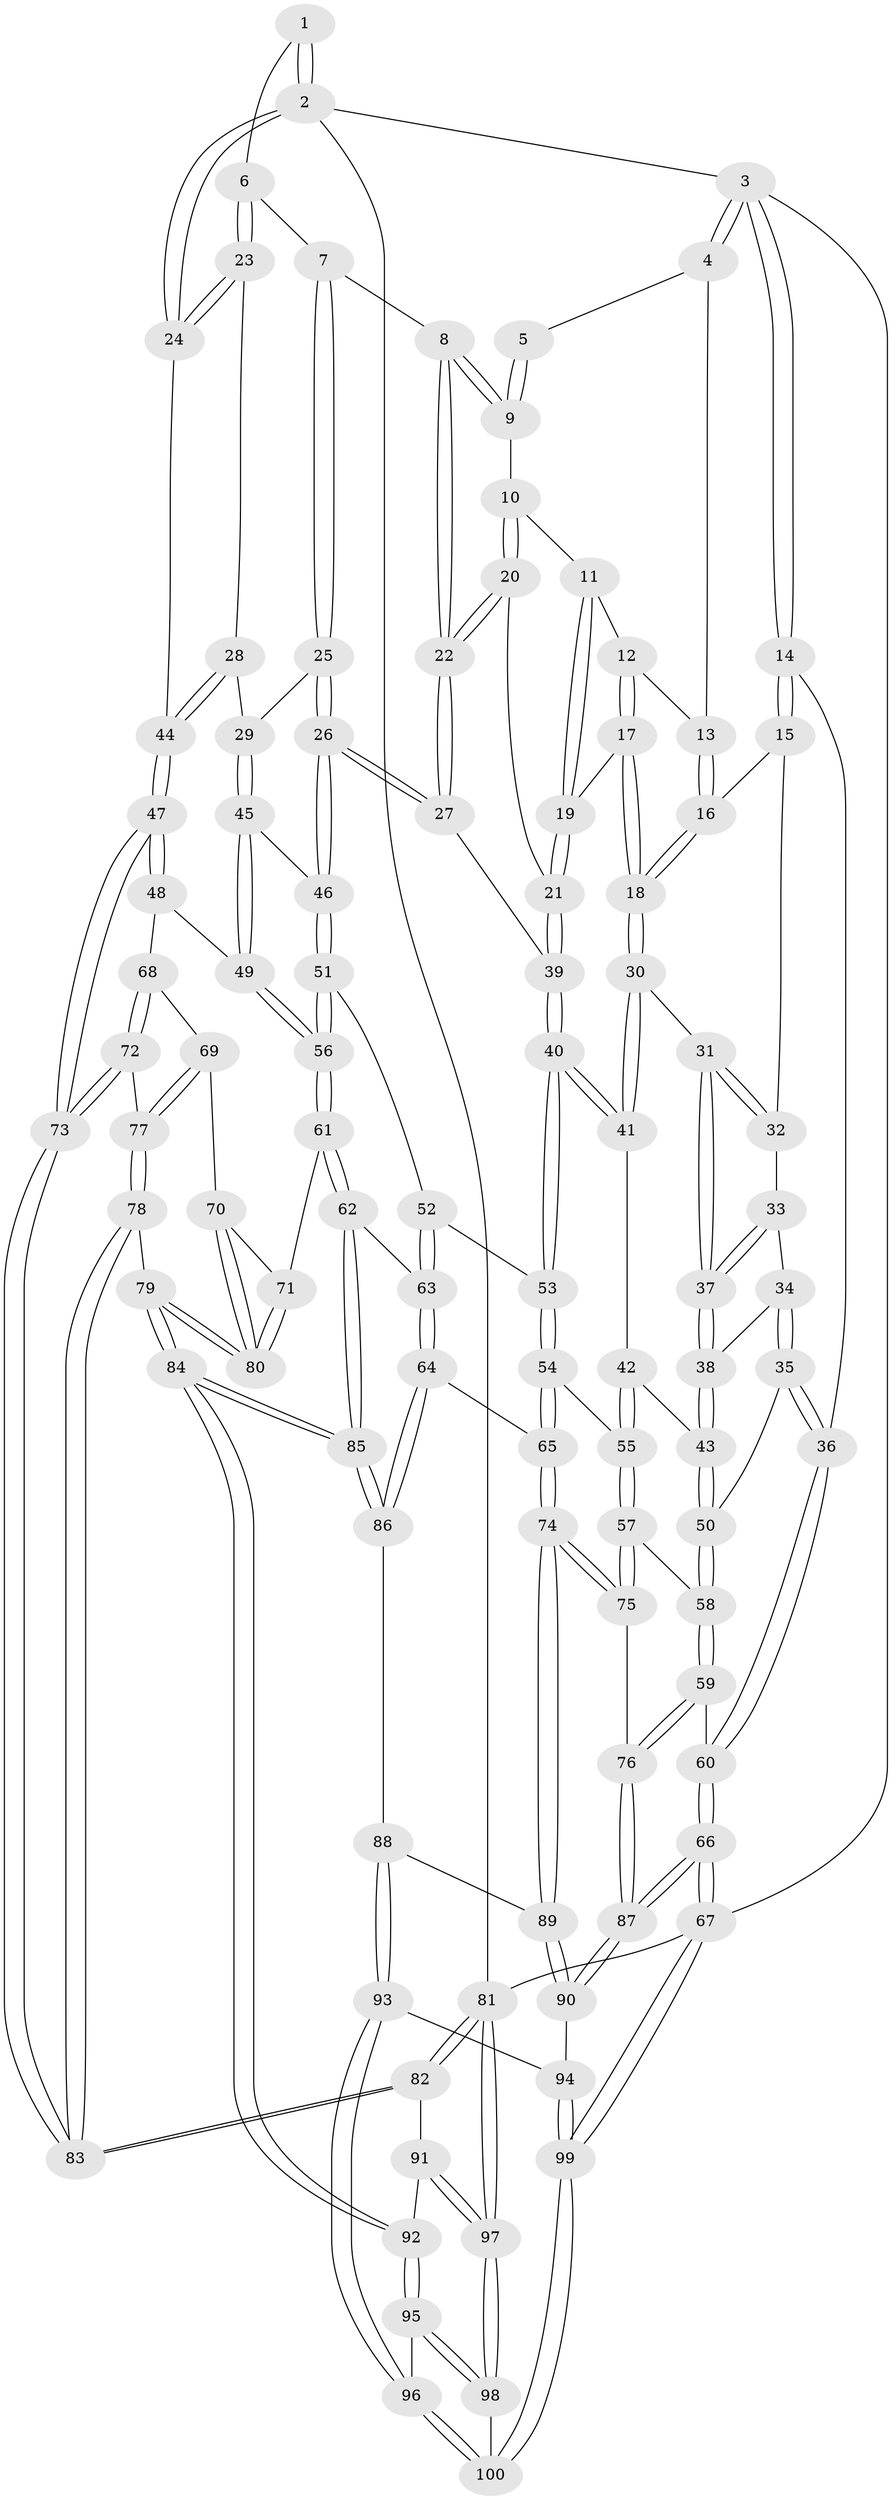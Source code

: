 // coarse degree distribution, {6: 0.02, 3: 0.38, 4: 0.58, 5: 0.02}
// Generated by graph-tools (version 1.1) at 2025/45/03/06/25 01:45:11]
// undirected, 100 vertices, 247 edges
graph export_dot {
graph [start="1"]
  node [color=gray90,style=filled];
  1 [pos="+0.7580048131328019+0"];
  2 [pos="+1+0"];
  3 [pos="+0+0"];
  4 [pos="+0.2529416864710075+0"];
  5 [pos="+0.5135499181620005+0"];
  6 [pos="+0.7644943530911863+0.013157320634560385"];
  7 [pos="+0.6791656237116406+0.10924204271359794"];
  8 [pos="+0.6315134011306474+0.11905323975099467"];
  9 [pos="+0.5117374497798247+0.018841583700643334"];
  10 [pos="+0.4786523622657415+0.06901861426140664"];
  11 [pos="+0.47368612725004056+0.07000511575119214"];
  12 [pos="+0.3786623725485986+0.07141180206366923"];
  13 [pos="+0.25030507126364887+0"];
  14 [pos="+0+0.20081376656474295"];
  15 [pos="+0.10484254938656151+0.12883730810467564"];
  16 [pos="+0.21034019647815688+0.022093452780603047"];
  17 [pos="+0.36275999345476806+0.19830816994704709"];
  18 [pos="+0.310910972997189+0.21273675418309104"];
  19 [pos="+0.3717008341284676+0.20045396892926964"];
  20 [pos="+0.5168765698541428+0.21759427438149406"];
  21 [pos="+0.4302212185006624+0.22184966598657713"];
  22 [pos="+0.5206872763730761+0.2191311451924276"];
  23 [pos="+0.858366307337706+0.11039975782711031"];
  24 [pos="+1+0"];
  25 [pos="+0.7052439737806964+0.2060365523771552"];
  26 [pos="+0.5828471706798776+0.3329588312169162"];
  27 [pos="+0.5820961130256832+0.33225848603789726"];
  28 [pos="+0.8765607346767895+0.2304080887378506"];
  29 [pos="+0.8129210618382527+0.2829662052315334"];
  30 [pos="+0.3097650264200793+0.21408904921775646"];
  31 [pos="+0.24048560866810145+0.22199178172920453"];
  32 [pos="+0.1692805991281015+0.2032360572409165"];
  33 [pos="+0.16547888616805775+0.21369680289914406"];
  34 [pos="+0.1445974415698193+0.24564545771489096"];
  35 [pos="+0.030943329366313315+0.3144603646564571"];
  36 [pos="+0+0.21926386435088066"];
  37 [pos="+0.17984505711509577+0.3138426101975662"];
  38 [pos="+0.16931059913887458+0.3421789446896409"];
  39 [pos="+0.40691968059772904+0.36505610250632936"];
  40 [pos="+0.36276957916345065+0.40679834027672446"];
  41 [pos="+0.2979765643507956+0.35235279275646525"];
  42 [pos="+0.19655902531230451+0.3769427298116726"];
  43 [pos="+0.16247322228713362+0.37372973879788624"];
  44 [pos="+1+0.3261920196634395"];
  45 [pos="+0.7888500784504546+0.35114927717764277"];
  46 [pos="+0.5886366118208034+0.34397559009435386"];
  47 [pos="+1+0.3905513705052201"];
  48 [pos="+0.8605415511214445+0.4528921735295072"];
  49 [pos="+0.8140569702978881+0.4226744370577611"];
  50 [pos="+0.1436112197794619+0.3803482618378343"];
  51 [pos="+0.5841757448744939+0.38296813797962165"];
  52 [pos="+0.5335155010595589+0.4329190892641348"];
  53 [pos="+0.3663167786072415+0.42277028119642546"];
  54 [pos="+0.3610201361264404+0.4749000351003099"];
  55 [pos="+0.2644535972104105+0.5113731661574434"];
  56 [pos="+0.6742425953286943+0.5284729029446583"];
  57 [pos="+0.24531322126186275+0.5313103085003015"];
  58 [pos="+0.13507202906360993+0.4171449830670239"];
  59 [pos="+0.08217778060308883+0.5343350568552969"];
  60 [pos="+0+0.46110578926716145"];
  61 [pos="+0.6736240519818898+0.5318502033222648"];
  62 [pos="+0.634227403049479+0.5835455123724783"];
  63 [pos="+0.4822634440245396+0.5786009827279038"];
  64 [pos="+0.4577554031279746+0.5907867248094804"];
  65 [pos="+0.4322593053623264+0.5815467299693189"];
  66 [pos="+0+1"];
  67 [pos="+0+1"];
  68 [pos="+0.8607307720886205+0.4616019318963993"];
  69 [pos="+0.8452147108604391+0.5479858199455544"];
  70 [pos="+0.8344569305315354+0.5533850047184536"];
  71 [pos="+0.712454416340388+0.5544101128912433"];
  72 [pos="+0.9549527998716737+0.5877203694182793"];
  73 [pos="+1+0.6072107594480698"];
  74 [pos="+0.25409306782345514+0.6788458552149996"];
  75 [pos="+0.18254735650353204+0.6407828927646688"];
  76 [pos="+0.1497803485426404+0.6415344904348212"];
  77 [pos="+0.8771207800401785+0.6147956949609705"];
  78 [pos="+0.8603336025650669+0.6730904663921581"];
  79 [pos="+0.7979123912264893+0.716414494128639"];
  80 [pos="+0.773713819571697+0.6113011146201643"];
  81 [pos="+1+1"];
  82 [pos="+1+0.8734706420609841"];
  83 [pos="+1+0.7809666792135197"];
  84 [pos="+0.7347773036376112+0.8127440530860942"];
  85 [pos="+0.6750550164640858+0.754103056969616"];
  86 [pos="+0.480391552701971+0.7296317953926584"];
  87 [pos="+0+0.8811253497123273"];
  88 [pos="+0.4432712083100239+0.7806211664669431"];
  89 [pos="+0.28415193823122786+0.7389331205358675"];
  90 [pos="+0.26029205775916164+0.8393918918751547"];
  91 [pos="+0.837883533308909+0.8519710574160446"];
  92 [pos="+0.7355365501086778+0.8164102656788054"];
  93 [pos="+0.4485811487481626+0.8776753278578305"];
  94 [pos="+0.320213674481879+0.9438288038329342"];
  95 [pos="+0.7317740767005384+0.8225495884584918"];
  96 [pos="+0.5481259306395421+0.9414581815037845"];
  97 [pos="+0.9418245700953565+1"];
  98 [pos="+0.7632346341331001+1"];
  99 [pos="+0.2025886284314168+1"];
  100 [pos="+0.5438837754137189+1"];
  1 -- 2;
  1 -- 2;
  1 -- 6;
  2 -- 3;
  2 -- 24;
  2 -- 24;
  2 -- 81;
  3 -- 4;
  3 -- 4;
  3 -- 14;
  3 -- 14;
  3 -- 67;
  4 -- 5;
  4 -- 13;
  5 -- 9;
  5 -- 9;
  6 -- 7;
  6 -- 23;
  6 -- 23;
  7 -- 8;
  7 -- 25;
  7 -- 25;
  8 -- 9;
  8 -- 9;
  8 -- 22;
  8 -- 22;
  9 -- 10;
  10 -- 11;
  10 -- 20;
  10 -- 20;
  11 -- 12;
  11 -- 19;
  11 -- 19;
  12 -- 13;
  12 -- 17;
  12 -- 17;
  13 -- 16;
  13 -- 16;
  14 -- 15;
  14 -- 15;
  14 -- 36;
  15 -- 16;
  15 -- 32;
  16 -- 18;
  16 -- 18;
  17 -- 18;
  17 -- 18;
  17 -- 19;
  18 -- 30;
  18 -- 30;
  19 -- 21;
  19 -- 21;
  20 -- 21;
  20 -- 22;
  20 -- 22;
  21 -- 39;
  21 -- 39;
  22 -- 27;
  22 -- 27;
  23 -- 24;
  23 -- 24;
  23 -- 28;
  24 -- 44;
  25 -- 26;
  25 -- 26;
  25 -- 29;
  26 -- 27;
  26 -- 27;
  26 -- 46;
  26 -- 46;
  27 -- 39;
  28 -- 29;
  28 -- 44;
  28 -- 44;
  29 -- 45;
  29 -- 45;
  30 -- 31;
  30 -- 41;
  30 -- 41;
  31 -- 32;
  31 -- 32;
  31 -- 37;
  31 -- 37;
  32 -- 33;
  33 -- 34;
  33 -- 37;
  33 -- 37;
  34 -- 35;
  34 -- 35;
  34 -- 38;
  35 -- 36;
  35 -- 36;
  35 -- 50;
  36 -- 60;
  36 -- 60;
  37 -- 38;
  37 -- 38;
  38 -- 43;
  38 -- 43;
  39 -- 40;
  39 -- 40;
  40 -- 41;
  40 -- 41;
  40 -- 53;
  40 -- 53;
  41 -- 42;
  42 -- 43;
  42 -- 55;
  42 -- 55;
  43 -- 50;
  43 -- 50;
  44 -- 47;
  44 -- 47;
  45 -- 46;
  45 -- 49;
  45 -- 49;
  46 -- 51;
  46 -- 51;
  47 -- 48;
  47 -- 48;
  47 -- 73;
  47 -- 73;
  48 -- 49;
  48 -- 68;
  49 -- 56;
  49 -- 56;
  50 -- 58;
  50 -- 58;
  51 -- 52;
  51 -- 56;
  51 -- 56;
  52 -- 53;
  52 -- 63;
  52 -- 63;
  53 -- 54;
  53 -- 54;
  54 -- 55;
  54 -- 65;
  54 -- 65;
  55 -- 57;
  55 -- 57;
  56 -- 61;
  56 -- 61;
  57 -- 58;
  57 -- 75;
  57 -- 75;
  58 -- 59;
  58 -- 59;
  59 -- 60;
  59 -- 76;
  59 -- 76;
  60 -- 66;
  60 -- 66;
  61 -- 62;
  61 -- 62;
  61 -- 71;
  62 -- 63;
  62 -- 85;
  62 -- 85;
  63 -- 64;
  63 -- 64;
  64 -- 65;
  64 -- 86;
  64 -- 86;
  65 -- 74;
  65 -- 74;
  66 -- 67;
  66 -- 67;
  66 -- 87;
  66 -- 87;
  67 -- 99;
  67 -- 99;
  67 -- 81;
  68 -- 69;
  68 -- 72;
  68 -- 72;
  69 -- 70;
  69 -- 77;
  69 -- 77;
  70 -- 71;
  70 -- 80;
  70 -- 80;
  71 -- 80;
  71 -- 80;
  72 -- 73;
  72 -- 73;
  72 -- 77;
  73 -- 83;
  73 -- 83;
  74 -- 75;
  74 -- 75;
  74 -- 89;
  74 -- 89;
  75 -- 76;
  76 -- 87;
  76 -- 87;
  77 -- 78;
  77 -- 78;
  78 -- 79;
  78 -- 83;
  78 -- 83;
  79 -- 80;
  79 -- 80;
  79 -- 84;
  79 -- 84;
  81 -- 82;
  81 -- 82;
  81 -- 97;
  81 -- 97;
  82 -- 83;
  82 -- 83;
  82 -- 91;
  84 -- 85;
  84 -- 85;
  84 -- 92;
  84 -- 92;
  85 -- 86;
  85 -- 86;
  86 -- 88;
  87 -- 90;
  87 -- 90;
  88 -- 89;
  88 -- 93;
  88 -- 93;
  89 -- 90;
  89 -- 90;
  90 -- 94;
  91 -- 92;
  91 -- 97;
  91 -- 97;
  92 -- 95;
  92 -- 95;
  93 -- 94;
  93 -- 96;
  93 -- 96;
  94 -- 99;
  94 -- 99;
  95 -- 96;
  95 -- 98;
  95 -- 98;
  96 -- 100;
  96 -- 100;
  97 -- 98;
  97 -- 98;
  98 -- 100;
  99 -- 100;
  99 -- 100;
}
